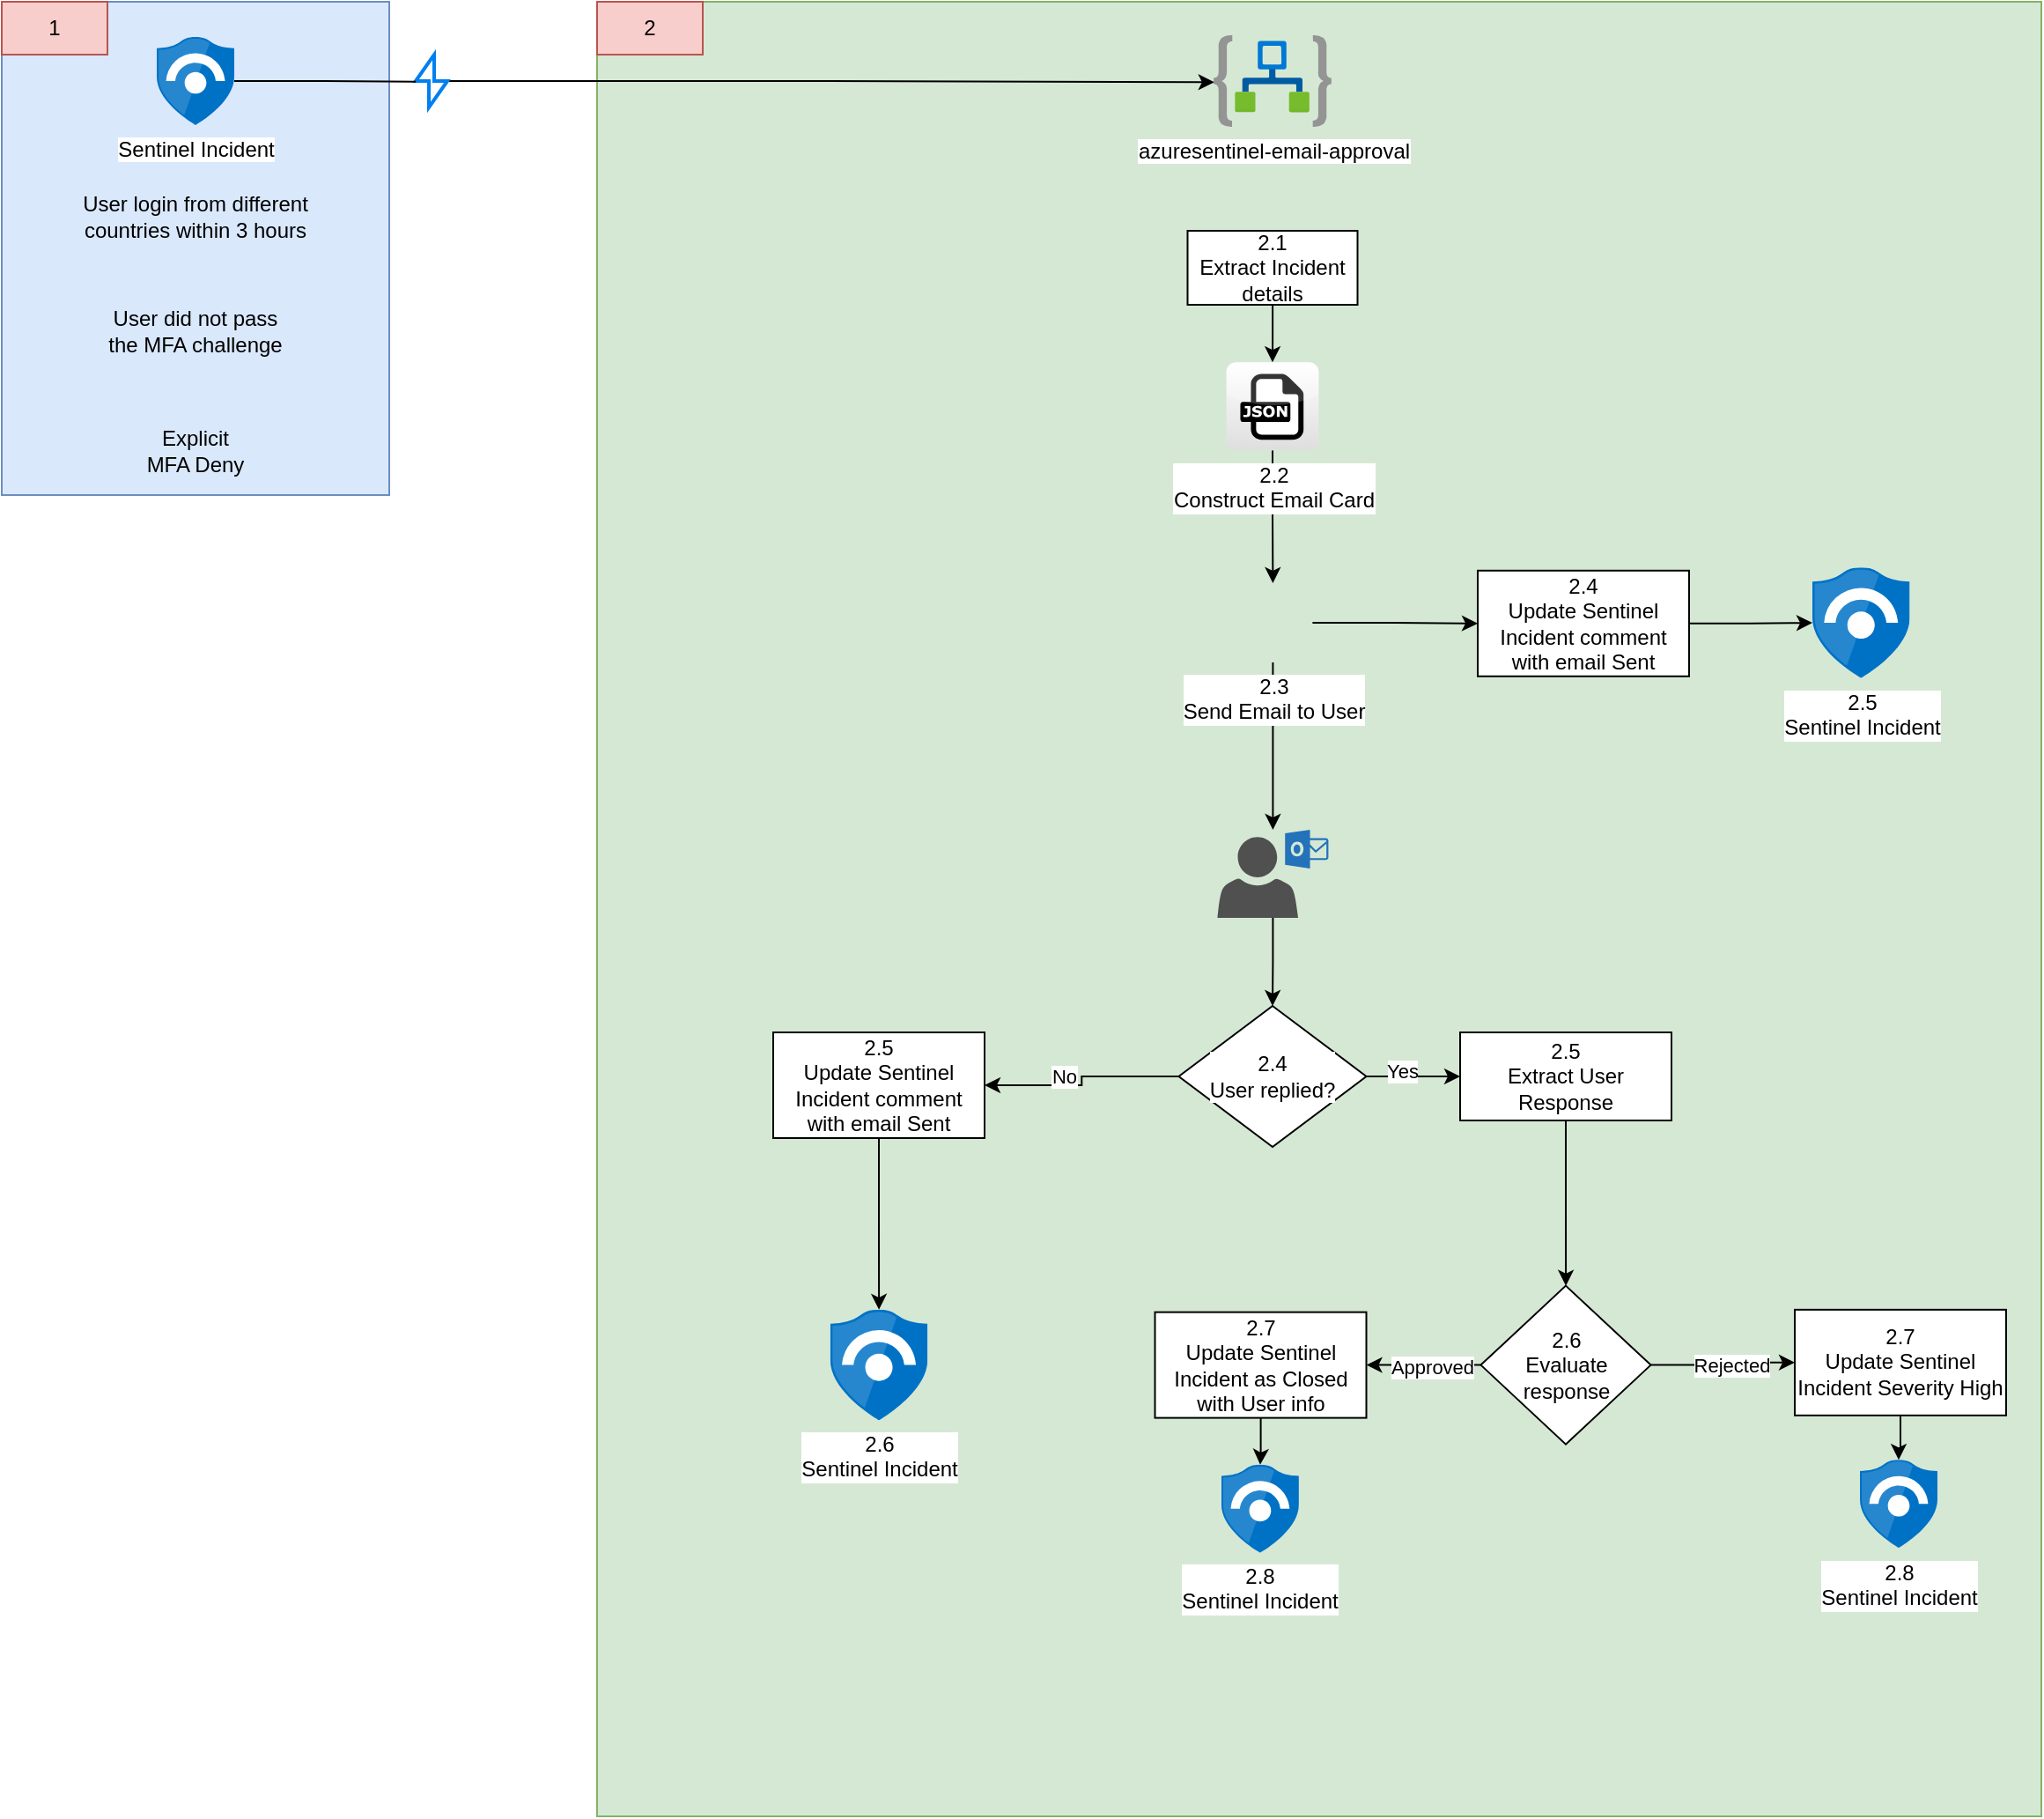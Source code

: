 <mxfile version="16.2.6" type="github">
  <diagram id="BfFZ1IgrDTQRf0SJ3uBB" name="Page-1">
    <mxGraphModel dx="1384" dy="817" grid="1" gridSize="10" guides="1" tooltips="1" connect="1" arrows="1" fold="1" page="1" pageScale="1" pageWidth="850" pageHeight="1100" math="0" shadow="0">
      <root>
        <mxCell id="0" />
        <mxCell id="1" parent="0" />
        <mxCell id="VqWvkuDyF6hwRgads5Bz-24" value="" style="rounded=0;whiteSpace=wrap;html=1;fillColor=#d5e8d4;strokeColor=#82b366;" vertex="1" parent="1">
          <mxGeometry x="500" width="820" height="1030" as="geometry" />
        </mxCell>
        <mxCell id="VqWvkuDyF6hwRgads5Bz-7" value="" style="whiteSpace=wrap;html=1;fillColor=#dae8fc;strokeColor=#6c8ebf;" vertex="1" parent="1">
          <mxGeometry x="162" width="220" height="280" as="geometry" />
        </mxCell>
        <mxCell id="hbB-L0_1OT1uoQb4G8U5-1" value="azuresentinel-email-approval" style="aspect=fixed;html=1;points=[];align=center;image;fontSize=12;image=img/lib/azure2/integration/Logic_Apps.svg;" parent="1" vertex="1">
          <mxGeometry x="850" y="19.0" width="67" height="52" as="geometry" />
        </mxCell>
        <mxCell id="VqWvkuDyF6hwRgads5Bz-27" style="edgeStyle=orthogonalEdgeStyle;rounded=0;orthogonalLoop=1;jettySize=auto;html=1;entryX=0.5;entryY=0;entryDx=0;entryDy=0;" edge="1" parent="1" source="hbB-L0_1OT1uoQb4G8U5-2" target="VqWvkuDyF6hwRgads5Bz-21">
          <mxGeometry relative="1" as="geometry" />
        </mxCell>
        <mxCell id="hbB-L0_1OT1uoQb4G8U5-2" value="2.2&lt;br&gt;Construct Email Card" style="dashed=0;outlineConnect=0;html=1;align=center;labelPosition=center;verticalLabelPosition=bottom;verticalAlign=top;shape=mxgraph.webicons.json;gradientColor=#DFDEDE;labelBackgroundColor=default;" parent="1" vertex="1">
          <mxGeometry x="857.3" y="204.6" width="52.4" height="50" as="geometry" />
        </mxCell>
        <mxCell id="VqWvkuDyF6hwRgads5Bz-48" style="edgeStyle=orthogonalEdgeStyle;rounded=0;orthogonalLoop=1;jettySize=auto;html=1;entryX=0.5;entryY=0;entryDx=0;entryDy=0;" edge="1" parent="1" source="hbB-L0_1OT1uoQb4G8U5-4" target="VqWvkuDyF6hwRgads5Bz-47">
          <mxGeometry relative="1" as="geometry" />
        </mxCell>
        <mxCell id="hbB-L0_1OT1uoQb4G8U5-4" value="" style="sketch=0;pointerEvents=1;shadow=0;dashed=0;html=1;strokeColor=none;fillColor=#505050;labelPosition=center;verticalLabelPosition=bottom;verticalAlign=top;outlineConnect=0;align=center;shape=mxgraph.office.users.outlook_user;" parent="1" vertex="1">
          <mxGeometry x="852.2" y="470" width="63" height="50" as="geometry" />
        </mxCell>
        <mxCell id="hbB-L0_1OT1uoQb4G8U5-8" value="2.8&lt;br&gt;Sentinel Incident" style="sketch=0;aspect=fixed;html=1;points=[];align=center;image;fontSize=12;image=img/lib/mscae/Azure_Sentinel.svg;" parent="1" vertex="1">
          <mxGeometry x="854.45" y="830.4" width="44" height="50" as="geometry" />
        </mxCell>
        <mxCell id="VqWvkuDyF6hwRgads5Bz-6" style="edgeStyle=orthogonalEdgeStyle;rounded=0;orthogonalLoop=1;jettySize=auto;html=1;entryX=0.006;entryY=0.512;entryDx=0;entryDy=0;entryPerimeter=0;startArrow=none;" edge="1" parent="1" source="VqWvkuDyF6hwRgads5Bz-39" target="hbB-L0_1OT1uoQb4G8U5-1">
          <mxGeometry relative="1" as="geometry" />
        </mxCell>
        <mxCell id="VqWvkuDyF6hwRgads5Bz-1" value="Sentinel Incident" style="sketch=0;aspect=fixed;html=1;points=[];align=center;image;fontSize=12;image=img/lib/mscae/Azure_Sentinel.svg;" vertex="1" parent="1">
          <mxGeometry x="250" y="20.0" width="44" height="50" as="geometry" />
        </mxCell>
        <mxCell id="VqWvkuDyF6hwRgads5Bz-2" value="User login from different countries within 3 hours" style="text;html=1;strokeColor=none;fillColor=none;align=center;verticalAlign=middle;whiteSpace=wrap;rounded=0;" vertex="1" parent="1">
          <mxGeometry x="198" y="106.8" width="148" height="30" as="geometry" />
        </mxCell>
        <mxCell id="VqWvkuDyF6hwRgads5Bz-3" value="User did not pass the MFA challenge" style="text;html=1;strokeColor=none;fillColor=none;align=center;verticalAlign=middle;whiteSpace=wrap;rounded=0;" vertex="1" parent="1">
          <mxGeometry x="218" y="172.0" width="108" height="30" as="geometry" />
        </mxCell>
        <mxCell id="VqWvkuDyF6hwRgads5Bz-4" value="Explicit MFA Deny" style="text;html=1;strokeColor=none;fillColor=none;align=center;verticalAlign=middle;whiteSpace=wrap;rounded=0;" vertex="1" parent="1">
          <mxGeometry x="242" y="239.6" width="60" height="30" as="geometry" />
        </mxCell>
        <mxCell id="VqWvkuDyF6hwRgads5Bz-12" value="" style="edgeStyle=orthogonalEdgeStyle;rounded=0;orthogonalLoop=1;jettySize=auto;exitX=0;exitY=0.5;exitDx=0;exitDy=0;entryX=1;entryY=0.5;entryDx=0;entryDy=0;html=1;" edge="1" parent="1" source="VqWvkuDyF6hwRgads5Bz-10" target="VqWvkuDyF6hwRgads5Bz-11">
          <mxGeometry relative="1" as="geometry" />
        </mxCell>
        <mxCell id="VqWvkuDyF6hwRgads5Bz-18" value="Approved" style="edgeLabel;html=1;align=center;verticalAlign=middle;resizable=0;points=[];" vertex="1" connectable="0" parent="VqWvkuDyF6hwRgads5Bz-12">
          <mxGeometry x="-0.125" y="1" relative="1" as="geometry">
            <mxPoint as="offset" />
          </mxGeometry>
        </mxCell>
        <mxCell id="VqWvkuDyF6hwRgads5Bz-14" style="edgeStyle=orthogonalEdgeStyle;rounded=0;orthogonalLoop=1;jettySize=auto;html=1;entryX=0;entryY=0.5;entryDx=0;entryDy=0;" edge="1" parent="1" source="VqWvkuDyF6hwRgads5Bz-10" target="VqWvkuDyF6hwRgads5Bz-13">
          <mxGeometry relative="1" as="geometry" />
        </mxCell>
        <mxCell id="VqWvkuDyF6hwRgads5Bz-17" value="Rejected" style="edgeLabel;html=1;align=center;verticalAlign=middle;resizable=0;points=[];" vertex="1" connectable="0" parent="VqWvkuDyF6hwRgads5Bz-14">
          <mxGeometry x="0.118" y="-1" relative="1" as="geometry">
            <mxPoint as="offset" />
          </mxGeometry>
        </mxCell>
        <mxCell id="VqWvkuDyF6hwRgads5Bz-10" value="2.6&lt;br&gt;Evaluate response" style="rhombus;whiteSpace=wrap;html=1;" vertex="1" parent="1">
          <mxGeometry x="1001.75" y="728.81" width="96.5" height="90" as="geometry" />
        </mxCell>
        <mxCell id="VqWvkuDyF6hwRgads5Bz-37" style="edgeStyle=orthogonalEdgeStyle;rounded=0;orthogonalLoop=1;jettySize=auto;html=1;" edge="1" parent="1" source="VqWvkuDyF6hwRgads5Bz-11" target="hbB-L0_1OT1uoQb4G8U5-8">
          <mxGeometry relative="1" as="geometry" />
        </mxCell>
        <mxCell id="VqWvkuDyF6hwRgads5Bz-11" value="2.7&lt;br&gt;Update Sentinel Incident as Closed with User info" style="rounded=0;whiteSpace=wrap;html=1;" vertex="1" parent="1">
          <mxGeometry x="816.75" y="743.81" width="120" height="60" as="geometry" />
        </mxCell>
        <mxCell id="VqWvkuDyF6hwRgads5Bz-38" style="edgeStyle=orthogonalEdgeStyle;rounded=0;orthogonalLoop=1;jettySize=auto;html=1;" edge="1" parent="1" source="VqWvkuDyF6hwRgads5Bz-13" target="VqWvkuDyF6hwRgads5Bz-19">
          <mxGeometry relative="1" as="geometry" />
        </mxCell>
        <mxCell id="VqWvkuDyF6hwRgads5Bz-13" value="2.7&lt;br&gt;Update Sentinel Incident Severity High" style="rounded=0;whiteSpace=wrap;html=1;" vertex="1" parent="1">
          <mxGeometry x="1180" y="742.42" width="120" height="60" as="geometry" />
        </mxCell>
        <mxCell id="VqWvkuDyF6hwRgads5Bz-19" value="2.8&lt;br&gt;Sentinel Incident" style="sketch=0;aspect=fixed;html=1;points=[];align=center;image;fontSize=12;image=img/lib/mscae/Azure_Sentinel.svg;" vertex="1" parent="1">
          <mxGeometry x="1217" y="827.62" width="44" height="50" as="geometry" />
        </mxCell>
        <mxCell id="VqWvkuDyF6hwRgads5Bz-26" style="edgeStyle=orthogonalEdgeStyle;rounded=0;orthogonalLoop=1;jettySize=auto;html=1;" edge="1" parent="1" source="VqWvkuDyF6hwRgads5Bz-20" target="hbB-L0_1OT1uoQb4G8U5-2">
          <mxGeometry relative="1" as="geometry" />
        </mxCell>
        <mxCell id="VqWvkuDyF6hwRgads5Bz-20" value="2.1&lt;br&gt;Extract Incident details" style="rounded=0;whiteSpace=wrap;html=1;" vertex="1" parent="1">
          <mxGeometry x="835.25" y="130" width="96.5" height="42" as="geometry" />
        </mxCell>
        <mxCell id="VqWvkuDyF6hwRgads5Bz-32" style="edgeStyle=orthogonalEdgeStyle;rounded=0;orthogonalLoop=1;jettySize=auto;html=1;" edge="1" parent="1" source="VqWvkuDyF6hwRgads5Bz-21" target="hbB-L0_1OT1uoQb4G8U5-4">
          <mxGeometry relative="1" as="geometry" />
        </mxCell>
        <mxCell id="VqWvkuDyF6hwRgads5Bz-46" style="edgeStyle=orthogonalEdgeStyle;rounded=0;orthogonalLoop=1;jettySize=auto;html=1;entryX=0;entryY=0.5;entryDx=0;entryDy=0;" edge="1" parent="1" source="VqWvkuDyF6hwRgads5Bz-21" target="VqWvkuDyF6hwRgads5Bz-23">
          <mxGeometry relative="1" as="geometry" />
        </mxCell>
        <mxCell id="VqWvkuDyF6hwRgads5Bz-21" value="2.3&lt;br&gt;Send Email to User" style="shape=image;html=1;verticalAlign=top;verticalLabelPosition=bottom;labelBackgroundColor=#ffffff;imageAspect=0;aspect=fixed;image=https://cdn3.iconfinder.com/data/icons/capsocial-round/500/Outlook-128.png" vertex="1" parent="1">
          <mxGeometry x="861.2" y="330" width="45" height="45" as="geometry" />
        </mxCell>
        <mxCell id="VqWvkuDyF6hwRgads5Bz-22" value="2.5&lt;br&gt;Sentinel Incident" style="sketch=0;aspect=fixed;html=1;points=[];align=center;image;fontSize=12;image=img/lib/mscae/Azure_Sentinel.svg;" vertex="1" parent="1">
          <mxGeometry x="1190" y="321.11" width="55.25" height="62.78" as="geometry" />
        </mxCell>
        <mxCell id="VqWvkuDyF6hwRgads5Bz-30" style="edgeStyle=orthogonalEdgeStyle;rounded=0;orthogonalLoop=1;jettySize=auto;html=1;" edge="1" parent="1" source="VqWvkuDyF6hwRgads5Bz-23" target="VqWvkuDyF6hwRgads5Bz-22">
          <mxGeometry relative="1" as="geometry" />
        </mxCell>
        <mxCell id="VqWvkuDyF6hwRgads5Bz-23" value="2.4&lt;br&gt;Update Sentinel Incident comment with email Sent" style="rounded=0;whiteSpace=wrap;html=1;" vertex="1" parent="1">
          <mxGeometry x="1000" y="322.89" width="120" height="60" as="geometry" />
        </mxCell>
        <mxCell id="VqWvkuDyF6hwRgads5Bz-36" style="edgeStyle=orthogonalEdgeStyle;rounded=0;orthogonalLoop=1;jettySize=auto;html=1;" edge="1" parent="1" source="VqWvkuDyF6hwRgads5Bz-34" target="VqWvkuDyF6hwRgads5Bz-10">
          <mxGeometry relative="1" as="geometry" />
        </mxCell>
        <mxCell id="VqWvkuDyF6hwRgads5Bz-34" value="&lt;span&gt;2.5&lt;br&gt;Extract User Response&lt;br&gt;&lt;/span&gt;" style="rounded=0;whiteSpace=wrap;html=1;" vertex="1" parent="1">
          <mxGeometry x="990" y="585" width="120" height="50" as="geometry" />
        </mxCell>
        <mxCell id="VqWvkuDyF6hwRgads5Bz-40" value="1" style="text;html=1;strokeColor=#b85450;fillColor=#f8cecc;align=center;verticalAlign=middle;whiteSpace=wrap;rounded=0;" vertex="1" parent="1">
          <mxGeometry x="162" width="60" height="30" as="geometry" />
        </mxCell>
        <mxCell id="VqWvkuDyF6hwRgads5Bz-41" value="2" style="text;html=1;strokeColor=#b85450;fillColor=#f8cecc;align=center;verticalAlign=middle;whiteSpace=wrap;rounded=0;" vertex="1" parent="1">
          <mxGeometry x="500" width="60" height="30" as="geometry" />
        </mxCell>
        <mxCell id="VqWvkuDyF6hwRgads5Bz-39" value="" style="html=1;verticalLabelPosition=bottom;align=center;labelBackgroundColor=#ffffff;verticalAlign=top;strokeWidth=2;strokeColor=#0080F0;shadow=0;dashed=0;shape=mxgraph.ios7.icons.flash;" vertex="1" parent="1">
          <mxGeometry x="397" y="30" width="18" height="30" as="geometry" />
        </mxCell>
        <mxCell id="VqWvkuDyF6hwRgads5Bz-45" value="" style="edgeStyle=orthogonalEdgeStyle;rounded=0;orthogonalLoop=1;jettySize=auto;html=1;entryX=0.006;entryY=0.512;entryDx=0;entryDy=0;entryPerimeter=0;endArrow=none;" edge="1" parent="1" source="VqWvkuDyF6hwRgads5Bz-1" target="VqWvkuDyF6hwRgads5Bz-39">
          <mxGeometry relative="1" as="geometry">
            <mxPoint x="294" y="45" as="sourcePoint" />
            <mxPoint x="850.402" y="45.624" as="targetPoint" />
          </mxGeometry>
        </mxCell>
        <mxCell id="VqWvkuDyF6hwRgads5Bz-49" style="edgeStyle=orthogonalEdgeStyle;rounded=0;orthogonalLoop=1;jettySize=auto;html=1;" edge="1" parent="1" source="VqWvkuDyF6hwRgads5Bz-47" target="VqWvkuDyF6hwRgads5Bz-34">
          <mxGeometry relative="1" as="geometry" />
        </mxCell>
        <mxCell id="VqWvkuDyF6hwRgads5Bz-50" value="Yes" style="edgeLabel;html=1;align=center;verticalAlign=middle;resizable=0;points=[];" vertex="1" connectable="0" parent="VqWvkuDyF6hwRgads5Bz-49">
          <mxGeometry x="-0.251" y="3" relative="1" as="geometry">
            <mxPoint as="offset" />
          </mxGeometry>
        </mxCell>
        <mxCell id="VqWvkuDyF6hwRgads5Bz-54" style="edgeStyle=orthogonalEdgeStyle;rounded=0;orthogonalLoop=1;jettySize=auto;html=1;entryX=1;entryY=0.5;entryDx=0;entryDy=0;" edge="1" parent="1" source="VqWvkuDyF6hwRgads5Bz-47" target="VqWvkuDyF6hwRgads5Bz-52">
          <mxGeometry relative="1" as="geometry" />
        </mxCell>
        <mxCell id="VqWvkuDyF6hwRgads5Bz-55" value="No" style="edgeLabel;html=1;align=center;verticalAlign=middle;resizable=0;points=[];" vertex="1" connectable="0" parent="VqWvkuDyF6hwRgads5Bz-54">
          <mxGeometry x="0.218" y="-5" relative="1" as="geometry">
            <mxPoint x="-1" as="offset" />
          </mxGeometry>
        </mxCell>
        <mxCell id="VqWvkuDyF6hwRgads5Bz-47" value="2.4&lt;br&gt;User replied?" style="rhombus;whiteSpace=wrap;html=1;labelBackgroundColor=default;" vertex="1" parent="1">
          <mxGeometry x="830.25" y="570" width="106.5" height="80" as="geometry" />
        </mxCell>
        <mxCell id="VqWvkuDyF6hwRgads5Bz-51" value="2.6&lt;br&gt;Sentinel Incident" style="sketch=0;aspect=fixed;html=1;points=[];align=center;image;fontSize=12;image=img/lib/mscae/Azure_Sentinel.svg;" vertex="1" parent="1">
          <mxGeometry x="632.38" y="742.42" width="55.25" height="62.78" as="geometry" />
        </mxCell>
        <mxCell id="VqWvkuDyF6hwRgads5Bz-58" style="edgeStyle=orthogonalEdgeStyle;rounded=0;orthogonalLoop=1;jettySize=auto;html=1;" edge="1" parent="1" source="VqWvkuDyF6hwRgads5Bz-52" target="VqWvkuDyF6hwRgads5Bz-51">
          <mxGeometry relative="1" as="geometry" />
        </mxCell>
        <mxCell id="VqWvkuDyF6hwRgads5Bz-52" value="2.5&lt;br&gt;Update Sentinel Incident comment with email Sent" style="rounded=0;whiteSpace=wrap;html=1;" vertex="1" parent="1">
          <mxGeometry x="600" y="585.0" width="120" height="60" as="geometry" />
        </mxCell>
      </root>
    </mxGraphModel>
  </diagram>
</mxfile>
